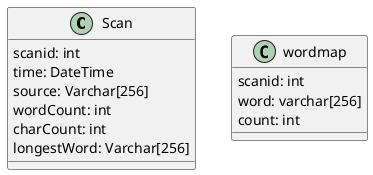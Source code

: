 @startuml
'https://plantuml.com/component-diagram

class Scan {
    scanid: int
    time: DateTime
    source: Varchar[256]
    wordCount: int
    charCount: int
    longestWord: Varchar[256]
}

class wordmap {
    scanid: int
    word: varchar[256]
    count: int
}

@enduml